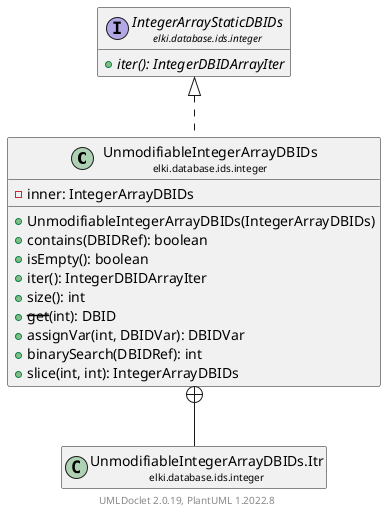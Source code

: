 @startuml
    remove .*\.(Instance|Par|Parameterizer|Factory)$
    set namespaceSeparator none
    hide empty fields
    hide empty methods

    class "<size:14>UnmodifiableIntegerArrayDBIDs\n<size:10>elki.database.ids.integer" as elki.database.ids.integer.UnmodifiableIntegerArrayDBIDs [[UnmodifiableIntegerArrayDBIDs.html]] {
        -inner: IntegerArrayDBIDs
        +UnmodifiableIntegerArrayDBIDs(IntegerArrayDBIDs)
        +contains(DBIDRef): boolean
        +isEmpty(): boolean
        +iter(): IntegerDBIDArrayIter
        +size(): int
        +--get--(int): DBID
        +assignVar(int, DBIDVar): DBIDVar
        +binarySearch(DBIDRef): int
        +slice(int, int): IntegerArrayDBIDs
    }

    interface "<size:14>IntegerArrayStaticDBIDs\n<size:10>elki.database.ids.integer" as elki.database.ids.integer.IntegerArrayStaticDBIDs [[IntegerArrayStaticDBIDs.html]] {
        {abstract} +iter(): IntegerDBIDArrayIter
    }
    class "<size:14>UnmodifiableIntegerArrayDBIDs.Itr\n<size:10>elki.database.ids.integer" as elki.database.ids.integer.UnmodifiableIntegerArrayDBIDs.Itr [[UnmodifiableIntegerArrayDBIDs.Itr.html]]

    elki.database.ids.integer.IntegerArrayStaticDBIDs <|.. elki.database.ids.integer.UnmodifiableIntegerArrayDBIDs
    elki.database.ids.integer.UnmodifiableIntegerArrayDBIDs +-- elki.database.ids.integer.UnmodifiableIntegerArrayDBIDs.Itr

    center footer UMLDoclet 2.0.19, PlantUML 1.2022.8
@enduml
